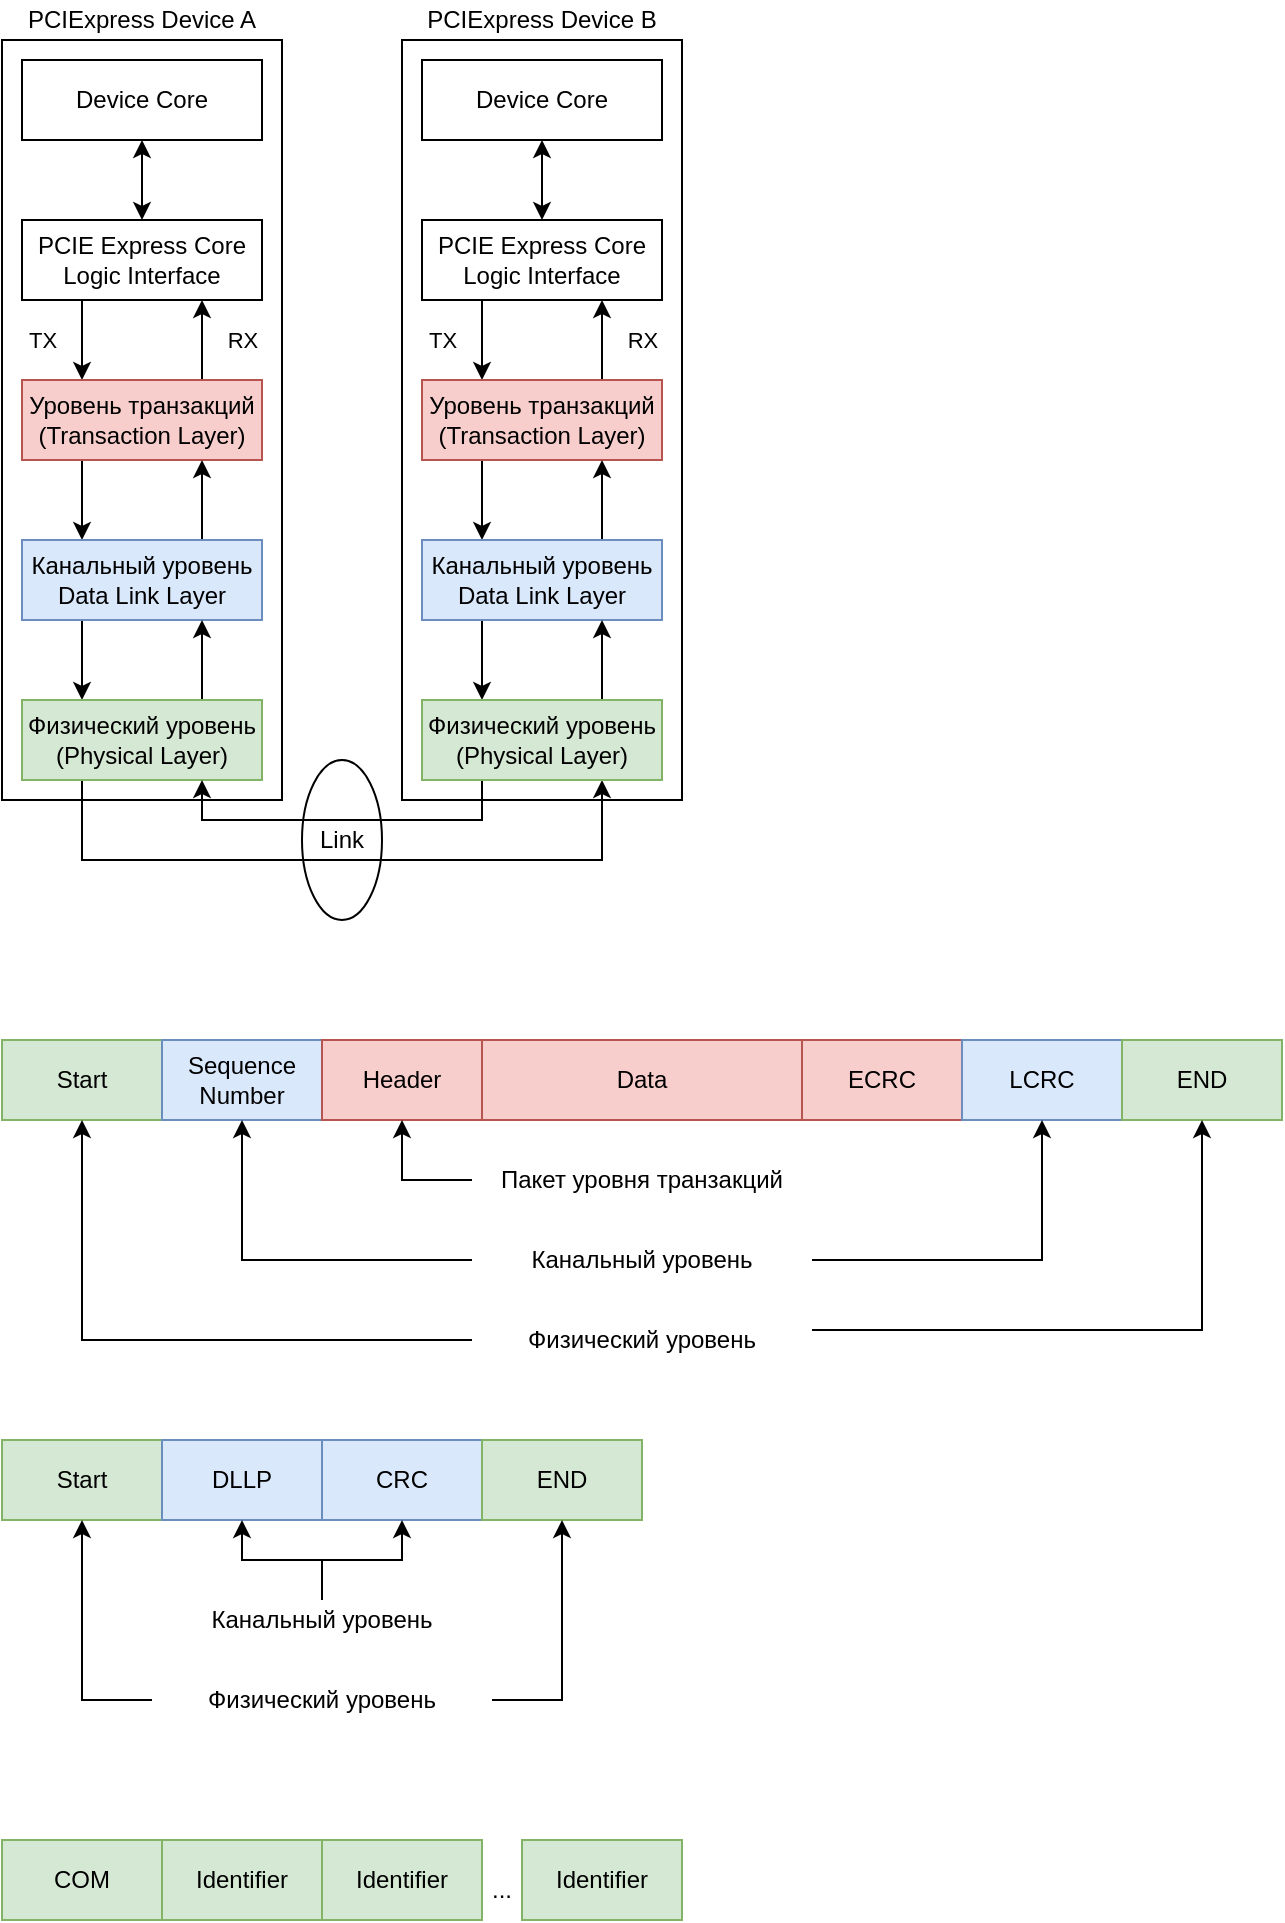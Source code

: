 <mxfile version="15.5.2" type="device"><diagram id="Y37vOt7BlEggfZ7gWae3" name="Page-1"><mxGraphModel dx="1360" dy="777" grid="1" gridSize="10" guides="1" tooltips="1" connect="1" arrows="1" fold="1" page="1" pageScale="1" pageWidth="827" pageHeight="1169" math="0" shadow="0"><root><mxCell id="0"/><mxCell id="1" parent="0"/><mxCell id="6ZKeXBTlNfHTLHXJJAaK-1" value="PCIExpress Device A" style="text;html=1;strokeColor=none;fillColor=none;align=center;verticalAlign=middle;whiteSpace=wrap;rounded=0;" parent="1" vertex="1"><mxGeometry x="50" y="40" width="120" height="20" as="geometry"/></mxCell><mxCell id="6ZKeXBTlNfHTLHXJJAaK-2" value="PCIExpress Device B" style="text;html=1;strokeColor=none;fillColor=none;align=center;verticalAlign=middle;whiteSpace=wrap;rounded=0;" parent="1" vertex="1"><mxGeometry x="250" y="40" width="120" height="20" as="geometry"/></mxCell><mxCell id="6ZKeXBTlNfHTLHXJJAaK-3" value="Device Core" style="rounded=0;whiteSpace=wrap;html=1;" parent="1" vertex="1"><mxGeometry x="50" y="70" width="120" height="40" as="geometry"/></mxCell><mxCell id="6ZKeXBTlNfHTLHXJJAaK-12" value="TX" style="edgeStyle=orthogonalEdgeStyle;rounded=0;orthogonalLoop=1;jettySize=auto;html=1;exitX=0.25;exitY=1;exitDx=0;exitDy=0;entryX=0.25;entryY=0;entryDx=0;entryDy=0;" parent="1" source="6ZKeXBTlNfHTLHXJJAaK-4" target="6ZKeXBTlNfHTLHXJJAaK-5" edge="1"><mxGeometry y="-20" relative="1" as="geometry"><mxPoint as="offset"/></mxGeometry></mxCell><mxCell id="6ZKeXBTlNfHTLHXJJAaK-14" style="edgeStyle=orthogonalEdgeStyle;rounded=0;orthogonalLoop=1;jettySize=auto;html=1;exitX=0.5;exitY=0;exitDx=0;exitDy=0;entryX=0.5;entryY=1;entryDx=0;entryDy=0;startArrow=classic;startFill=1;" parent="1" source="6ZKeXBTlNfHTLHXJJAaK-4" target="6ZKeXBTlNfHTLHXJJAaK-3" edge="1"><mxGeometry relative="1" as="geometry"/></mxCell><mxCell id="6ZKeXBTlNfHTLHXJJAaK-4" value="PCIE Express Core&lt;br&gt;Logic Interface" style="rounded=0;whiteSpace=wrap;html=1;" parent="1" vertex="1"><mxGeometry x="50" y="150" width="120" height="40" as="geometry"/></mxCell><mxCell id="6ZKeXBTlNfHTLHXJJAaK-10" style="edgeStyle=orthogonalEdgeStyle;rounded=0;orthogonalLoop=1;jettySize=auto;html=1;exitX=0.25;exitY=1;exitDx=0;exitDy=0;entryX=0.25;entryY=0;entryDx=0;entryDy=0;" parent="1" source="6ZKeXBTlNfHTLHXJJAaK-5" target="6ZKeXBTlNfHTLHXJJAaK-6" edge="1"><mxGeometry relative="1" as="geometry"/></mxCell><mxCell id="6ZKeXBTlNfHTLHXJJAaK-13" value="RX" style="edgeStyle=orthogonalEdgeStyle;rounded=0;orthogonalLoop=1;jettySize=auto;html=1;exitX=0.75;exitY=0;exitDx=0;exitDy=0;entryX=0.75;entryY=1;entryDx=0;entryDy=0;" parent="1" source="6ZKeXBTlNfHTLHXJJAaK-5" target="6ZKeXBTlNfHTLHXJJAaK-4" edge="1"><mxGeometry y="-20" relative="1" as="geometry"><mxPoint as="offset"/></mxGeometry></mxCell><mxCell id="6ZKeXBTlNfHTLHXJJAaK-5" value="Уровень транзакций (Transaction Layer)" style="rounded=0;whiteSpace=wrap;html=1;fillColor=#f8cecc;strokeColor=#b85450;" parent="1" vertex="1"><mxGeometry x="50" y="230" width="120" height="40" as="geometry"/></mxCell><mxCell id="6ZKeXBTlNfHTLHXJJAaK-8" style="edgeStyle=orthogonalEdgeStyle;rounded=0;orthogonalLoop=1;jettySize=auto;html=1;exitX=0.25;exitY=1;exitDx=0;exitDy=0;entryX=0.25;entryY=0;entryDx=0;entryDy=0;" parent="1" source="6ZKeXBTlNfHTLHXJJAaK-6" target="6ZKeXBTlNfHTLHXJJAaK-7" edge="1"><mxGeometry relative="1" as="geometry"/></mxCell><mxCell id="6ZKeXBTlNfHTLHXJJAaK-11" style="edgeStyle=orthogonalEdgeStyle;rounded=0;orthogonalLoop=1;jettySize=auto;html=1;exitX=0.75;exitY=0;exitDx=0;exitDy=0;entryX=0.75;entryY=1;entryDx=0;entryDy=0;" parent="1" source="6ZKeXBTlNfHTLHXJJAaK-6" target="6ZKeXBTlNfHTLHXJJAaK-5" edge="1"><mxGeometry relative="1" as="geometry"/></mxCell><mxCell id="6ZKeXBTlNfHTLHXJJAaK-6" value="Канальный уровень&lt;br&gt;Data Link Layer" style="rounded=0;whiteSpace=wrap;html=1;fillColor=#dae8fc;strokeColor=#6c8ebf;" parent="1" vertex="1"><mxGeometry x="50" y="310" width="120" height="40" as="geometry"/></mxCell><mxCell id="6ZKeXBTlNfHTLHXJJAaK-9" style="edgeStyle=orthogonalEdgeStyle;rounded=0;orthogonalLoop=1;jettySize=auto;html=1;exitX=0.75;exitY=0;exitDx=0;exitDy=0;entryX=0.75;entryY=1;entryDx=0;entryDy=0;" parent="1" source="6ZKeXBTlNfHTLHXJJAaK-7" target="6ZKeXBTlNfHTLHXJJAaK-6" edge="1"><mxGeometry relative="1" as="geometry"/></mxCell><mxCell id="6ZKeXBTlNfHTLHXJJAaK-28" style="edgeStyle=orthogonalEdgeStyle;rounded=0;orthogonalLoop=1;jettySize=auto;html=1;exitX=0.25;exitY=1;exitDx=0;exitDy=0;entryX=0.75;entryY=1;entryDx=0;entryDy=0;startArrow=none;startFill=0;" parent="1" source="6ZKeXBTlNfHTLHXJJAaK-7" target="6ZKeXBTlNfHTLHXJJAaK-26" edge="1"><mxGeometry relative="1" as="geometry"><Array as="points"><mxPoint x="80" y="470"/><mxPoint x="340" y="470"/></Array></mxGeometry></mxCell><mxCell id="6ZKeXBTlNfHTLHXJJAaK-7" value="Физический уровень&lt;br&gt;(Physical Layer)" style="rounded=0;whiteSpace=wrap;html=1;fillColor=#d5e8d4;strokeColor=#82b366;" parent="1" vertex="1"><mxGeometry x="50" y="390" width="120" height="40" as="geometry"/></mxCell><mxCell id="6ZKeXBTlNfHTLHXJJAaK-15" value="Device Core" style="rounded=0;whiteSpace=wrap;html=1;" parent="1" vertex="1"><mxGeometry x="250" y="70" width="120" height="40" as="geometry"/></mxCell><mxCell id="6ZKeXBTlNfHTLHXJJAaK-16" value="TX" style="edgeStyle=orthogonalEdgeStyle;rounded=0;orthogonalLoop=1;jettySize=auto;html=1;exitX=0.25;exitY=1;exitDx=0;exitDy=0;entryX=0.25;entryY=0;entryDx=0;entryDy=0;" parent="1" source="6ZKeXBTlNfHTLHXJJAaK-18" target="6ZKeXBTlNfHTLHXJJAaK-21" edge="1"><mxGeometry y="-20" relative="1" as="geometry"><mxPoint as="offset"/></mxGeometry></mxCell><mxCell id="6ZKeXBTlNfHTLHXJJAaK-17" style="edgeStyle=orthogonalEdgeStyle;rounded=0;orthogonalLoop=1;jettySize=auto;html=1;exitX=0.5;exitY=0;exitDx=0;exitDy=0;entryX=0.5;entryY=1;entryDx=0;entryDy=0;startArrow=classic;startFill=1;" parent="1" source="6ZKeXBTlNfHTLHXJJAaK-18" target="6ZKeXBTlNfHTLHXJJAaK-15" edge="1"><mxGeometry relative="1" as="geometry"/></mxCell><mxCell id="6ZKeXBTlNfHTLHXJJAaK-18" value="PCIE Express Core&lt;br&gt;Logic Interface" style="rounded=0;whiteSpace=wrap;html=1;" parent="1" vertex="1"><mxGeometry x="250" y="150" width="120" height="40" as="geometry"/></mxCell><mxCell id="6ZKeXBTlNfHTLHXJJAaK-19" style="edgeStyle=orthogonalEdgeStyle;rounded=0;orthogonalLoop=1;jettySize=auto;html=1;exitX=0.25;exitY=1;exitDx=0;exitDy=0;entryX=0.25;entryY=0;entryDx=0;entryDy=0;" parent="1" source="6ZKeXBTlNfHTLHXJJAaK-21" target="6ZKeXBTlNfHTLHXJJAaK-24" edge="1"><mxGeometry relative="1" as="geometry"/></mxCell><mxCell id="6ZKeXBTlNfHTLHXJJAaK-20" value="RX" style="edgeStyle=orthogonalEdgeStyle;rounded=0;orthogonalLoop=1;jettySize=auto;html=1;exitX=0.75;exitY=0;exitDx=0;exitDy=0;entryX=0.75;entryY=1;entryDx=0;entryDy=0;" parent="1" source="6ZKeXBTlNfHTLHXJJAaK-21" target="6ZKeXBTlNfHTLHXJJAaK-18" edge="1"><mxGeometry y="-20" relative="1" as="geometry"><mxPoint as="offset"/></mxGeometry></mxCell><mxCell id="6ZKeXBTlNfHTLHXJJAaK-21" value="Уровень транзакций (Transaction Layer)" style="rounded=0;whiteSpace=wrap;html=1;fillColor=#f8cecc;strokeColor=#b85450;" parent="1" vertex="1"><mxGeometry x="250" y="230" width="120" height="40" as="geometry"/></mxCell><mxCell id="6ZKeXBTlNfHTLHXJJAaK-22" style="edgeStyle=orthogonalEdgeStyle;rounded=0;orthogonalLoop=1;jettySize=auto;html=1;exitX=0.25;exitY=1;exitDx=0;exitDy=0;entryX=0.25;entryY=0;entryDx=0;entryDy=0;" parent="1" source="6ZKeXBTlNfHTLHXJJAaK-24" target="6ZKeXBTlNfHTLHXJJAaK-26" edge="1"><mxGeometry relative="1" as="geometry"/></mxCell><mxCell id="6ZKeXBTlNfHTLHXJJAaK-23" style="edgeStyle=orthogonalEdgeStyle;rounded=0;orthogonalLoop=1;jettySize=auto;html=1;exitX=0.75;exitY=0;exitDx=0;exitDy=0;entryX=0.75;entryY=1;entryDx=0;entryDy=0;" parent="1" source="6ZKeXBTlNfHTLHXJJAaK-24" target="6ZKeXBTlNfHTLHXJJAaK-21" edge="1"><mxGeometry relative="1" as="geometry"/></mxCell><mxCell id="6ZKeXBTlNfHTLHXJJAaK-24" value="Канальный уровень&lt;br&gt;Data Link Layer" style="rounded=0;whiteSpace=wrap;html=1;fillColor=#dae8fc;strokeColor=#6c8ebf;" parent="1" vertex="1"><mxGeometry x="250" y="310" width="120" height="40" as="geometry"/></mxCell><mxCell id="6ZKeXBTlNfHTLHXJJAaK-25" style="edgeStyle=orthogonalEdgeStyle;rounded=0;orthogonalLoop=1;jettySize=auto;html=1;exitX=0.75;exitY=0;exitDx=0;exitDy=0;entryX=0.75;entryY=1;entryDx=0;entryDy=0;" parent="1" source="6ZKeXBTlNfHTLHXJJAaK-26" target="6ZKeXBTlNfHTLHXJJAaK-24" edge="1"><mxGeometry relative="1" as="geometry"/></mxCell><mxCell id="6ZKeXBTlNfHTLHXJJAaK-27" style="edgeStyle=orthogonalEdgeStyle;rounded=0;orthogonalLoop=1;jettySize=auto;html=1;exitX=0.25;exitY=1;exitDx=0;exitDy=0;entryX=0.75;entryY=1;entryDx=0;entryDy=0;startArrow=none;startFill=0;" parent="1" source="6ZKeXBTlNfHTLHXJJAaK-26" target="6ZKeXBTlNfHTLHXJJAaK-7" edge="1"><mxGeometry relative="1" as="geometry"/></mxCell><mxCell id="6ZKeXBTlNfHTLHXJJAaK-26" value="Физический уровень&lt;br&gt;(Physical Layer)" style="rounded=0;whiteSpace=wrap;html=1;fillColor=#d5e8d4;strokeColor=#82b366;" parent="1" vertex="1"><mxGeometry x="250" y="390" width="120" height="40" as="geometry"/></mxCell><mxCell id="6ZKeXBTlNfHTLHXJJAaK-29" value="Link" style="ellipse;whiteSpace=wrap;html=1;fillColor=none;" parent="1" vertex="1"><mxGeometry x="190" y="420" width="40" height="80" as="geometry"/></mxCell><mxCell id="6ZKeXBTlNfHTLHXJJAaK-31" value="" style="rounded=0;whiteSpace=wrap;html=1;fillColor=none;" parent="1" vertex="1"><mxGeometry x="240" y="60" width="140" height="380" as="geometry"/></mxCell><mxCell id="6ZKeXBTlNfHTLHXJJAaK-32" value="" style="rounded=0;whiteSpace=wrap;html=1;fillColor=none;" parent="1" vertex="1"><mxGeometry x="40" y="60" width="140" height="380" as="geometry"/></mxCell><mxCell id="6ZKeXBTlNfHTLHXJJAaK-33" value="Start" style="rounded=0;whiteSpace=wrap;html=1;fillColor=#d5e8d4;strokeColor=#82b366;" parent="1" vertex="1"><mxGeometry x="40" y="560" width="80" height="40" as="geometry"/></mxCell><mxCell id="6ZKeXBTlNfHTLHXJJAaK-34" value="Sequence Number" style="rounded=0;whiteSpace=wrap;html=1;fillColor=#dae8fc;strokeColor=#6c8ebf;" parent="1" vertex="1"><mxGeometry x="120" y="560" width="80" height="40" as="geometry"/></mxCell><mxCell id="6ZKeXBTlNfHTLHXJJAaK-35" value="Header" style="rounded=0;whiteSpace=wrap;html=1;fillColor=#f8cecc;strokeColor=#b85450;" parent="1" vertex="1"><mxGeometry x="200" y="560" width="80" height="40" as="geometry"/></mxCell><mxCell id="6ZKeXBTlNfHTLHXJJAaK-36" value="Data" style="rounded=0;whiteSpace=wrap;html=1;fillColor=#f8cecc;strokeColor=#b85450;" parent="1" vertex="1"><mxGeometry x="280" y="560" width="160" height="40" as="geometry"/></mxCell><mxCell id="6ZKeXBTlNfHTLHXJJAaK-37" value="ECRC" style="rounded=0;whiteSpace=wrap;html=1;fillColor=#f8cecc;strokeColor=#b85450;" parent="1" vertex="1"><mxGeometry x="440" y="560" width="80" height="40" as="geometry"/></mxCell><mxCell id="6ZKeXBTlNfHTLHXJJAaK-38" value="LCRC" style="rounded=0;whiteSpace=wrap;html=1;fillColor=#dae8fc;strokeColor=#6c8ebf;" parent="1" vertex="1"><mxGeometry x="520" y="560" width="80" height="40" as="geometry"/></mxCell><mxCell id="6ZKeXBTlNfHTLHXJJAaK-39" value="END" style="rounded=0;whiteSpace=wrap;html=1;fillColor=#d5e8d4;strokeColor=#82b366;" parent="1" vertex="1"><mxGeometry x="600" y="560" width="80" height="40" as="geometry"/></mxCell><mxCell id="6ZKeXBTlNfHTLHXJJAaK-47" style="edgeStyle=orthogonalEdgeStyle;rounded=0;orthogonalLoop=1;jettySize=auto;html=1;exitX=0;exitY=0.5;exitDx=0;exitDy=0;entryX=0.5;entryY=1;entryDx=0;entryDy=0;startArrow=none;startFill=0;" parent="1" source="6ZKeXBTlNfHTLHXJJAaK-40" target="6ZKeXBTlNfHTLHXJJAaK-35" edge="1"><mxGeometry relative="1" as="geometry"/></mxCell><mxCell id="6ZKeXBTlNfHTLHXJJAaK-40" value="Пакет уровня транзакций" style="text;html=1;strokeColor=none;fillColor=none;align=center;verticalAlign=middle;whiteSpace=wrap;rounded=0;" parent="1" vertex="1"><mxGeometry x="275" y="620" width="170" height="20" as="geometry"/></mxCell><mxCell id="6ZKeXBTlNfHTLHXJJAaK-45" style="edgeStyle=orthogonalEdgeStyle;rounded=0;orthogonalLoop=1;jettySize=auto;html=1;exitX=1;exitY=0.5;exitDx=0;exitDy=0;startArrow=none;startFill=0;" parent="1" source="6ZKeXBTlNfHTLHXJJAaK-41" target="6ZKeXBTlNfHTLHXJJAaK-38" edge="1"><mxGeometry relative="1" as="geometry"/></mxCell><mxCell id="6ZKeXBTlNfHTLHXJJAaK-46" style="edgeStyle=orthogonalEdgeStyle;rounded=0;orthogonalLoop=1;jettySize=auto;html=1;exitX=0;exitY=0.5;exitDx=0;exitDy=0;entryX=0.5;entryY=1;entryDx=0;entryDy=0;startArrow=none;startFill=0;" parent="1" source="6ZKeXBTlNfHTLHXJJAaK-41" target="6ZKeXBTlNfHTLHXJJAaK-34" edge="1"><mxGeometry relative="1" as="geometry"/></mxCell><mxCell id="6ZKeXBTlNfHTLHXJJAaK-41" value="Канальный уровень" style="text;html=1;strokeColor=none;fillColor=none;align=center;verticalAlign=middle;whiteSpace=wrap;rounded=0;" parent="1" vertex="1"><mxGeometry x="275" y="660" width="170" height="20" as="geometry"/></mxCell><mxCell id="6ZKeXBTlNfHTLHXJJAaK-43" style="edgeStyle=orthogonalEdgeStyle;rounded=0;orthogonalLoop=1;jettySize=auto;html=1;exitX=0;exitY=0.5;exitDx=0;exitDy=0;entryX=0.5;entryY=1;entryDx=0;entryDy=0;startArrow=none;startFill=0;" parent="1" source="6ZKeXBTlNfHTLHXJJAaK-42" target="6ZKeXBTlNfHTLHXJJAaK-33" edge="1"><mxGeometry relative="1" as="geometry"/></mxCell><mxCell id="6ZKeXBTlNfHTLHXJJAaK-44" style="edgeStyle=orthogonalEdgeStyle;rounded=0;orthogonalLoop=1;jettySize=auto;html=1;exitX=1;exitY=0.25;exitDx=0;exitDy=0;entryX=0.5;entryY=1;entryDx=0;entryDy=0;startArrow=none;startFill=0;" parent="1" source="6ZKeXBTlNfHTLHXJJAaK-42" target="6ZKeXBTlNfHTLHXJJAaK-39" edge="1"><mxGeometry relative="1" as="geometry"/></mxCell><mxCell id="6ZKeXBTlNfHTLHXJJAaK-42" value="Физический уровень" style="text;html=1;strokeColor=none;fillColor=none;align=center;verticalAlign=middle;whiteSpace=wrap;rounded=0;" parent="1" vertex="1"><mxGeometry x="275" y="700" width="170" height="20" as="geometry"/></mxCell><mxCell id="rc8dyWZz2m7BlL0K1mSB-1" value="Start" style="rounded=0;whiteSpace=wrap;html=1;fillColor=#d5e8d4;strokeColor=#82b366;" vertex="1" parent="1"><mxGeometry x="40" y="760" width="80" height="40" as="geometry"/></mxCell><mxCell id="rc8dyWZz2m7BlL0K1mSB-2" value="DLLP" style="rounded=0;whiteSpace=wrap;html=1;fillColor=#dae8fc;strokeColor=#6c8ebf;" vertex="1" parent="1"><mxGeometry x="120" y="760" width="80" height="40" as="geometry"/></mxCell><mxCell id="rc8dyWZz2m7BlL0K1mSB-3" value="CRC" style="rounded=0;whiteSpace=wrap;html=1;fillColor=#dae8fc;strokeColor=#6c8ebf;" vertex="1" parent="1"><mxGeometry x="200" y="760" width="80" height="40" as="geometry"/></mxCell><mxCell id="rc8dyWZz2m7BlL0K1mSB-4" value="END" style="rounded=0;whiteSpace=wrap;html=1;fillColor=#d5e8d4;strokeColor=#82b366;" vertex="1" parent="1"><mxGeometry x="280" y="760" width="80" height="40" as="geometry"/></mxCell><mxCell id="rc8dyWZz2m7BlL0K1mSB-8" style="edgeStyle=orthogonalEdgeStyle;rounded=0;orthogonalLoop=1;jettySize=auto;html=1;exitX=0.5;exitY=0;exitDx=0;exitDy=0;entryX=0.5;entryY=1;entryDx=0;entryDy=0;" edge="1" parent="1" source="rc8dyWZz2m7BlL0K1mSB-5" target="rc8dyWZz2m7BlL0K1mSB-3"><mxGeometry relative="1" as="geometry"/></mxCell><mxCell id="rc8dyWZz2m7BlL0K1mSB-9" style="edgeStyle=orthogonalEdgeStyle;rounded=0;orthogonalLoop=1;jettySize=auto;html=1;exitX=0.5;exitY=0;exitDx=0;exitDy=0;entryX=0.5;entryY=1;entryDx=0;entryDy=0;" edge="1" parent="1" source="rc8dyWZz2m7BlL0K1mSB-5" target="rc8dyWZz2m7BlL0K1mSB-2"><mxGeometry relative="1" as="geometry"/></mxCell><mxCell id="rc8dyWZz2m7BlL0K1mSB-5" value="Канальный уровень" style="text;html=1;strokeColor=none;fillColor=none;align=center;verticalAlign=middle;whiteSpace=wrap;rounded=0;" vertex="1" parent="1"><mxGeometry x="130" y="840" width="140" height="20" as="geometry"/></mxCell><mxCell id="rc8dyWZz2m7BlL0K1mSB-10" style="edgeStyle=orthogonalEdgeStyle;rounded=0;orthogonalLoop=1;jettySize=auto;html=1;exitX=1;exitY=0.5;exitDx=0;exitDy=0;entryX=0.5;entryY=1;entryDx=0;entryDy=0;" edge="1" parent="1" source="rc8dyWZz2m7BlL0K1mSB-6" target="rc8dyWZz2m7BlL0K1mSB-4"><mxGeometry relative="1" as="geometry"/></mxCell><mxCell id="rc8dyWZz2m7BlL0K1mSB-11" style="edgeStyle=orthogonalEdgeStyle;rounded=0;orthogonalLoop=1;jettySize=auto;html=1;exitX=0;exitY=0.5;exitDx=0;exitDy=0;entryX=0.5;entryY=1;entryDx=0;entryDy=0;" edge="1" parent="1" source="rc8dyWZz2m7BlL0K1mSB-6" target="rc8dyWZz2m7BlL0K1mSB-1"><mxGeometry relative="1" as="geometry"/></mxCell><mxCell id="rc8dyWZz2m7BlL0K1mSB-6" value="Физический уровень" style="text;html=1;strokeColor=none;fillColor=none;align=center;verticalAlign=middle;whiteSpace=wrap;rounded=0;" vertex="1" parent="1"><mxGeometry x="115" y="880" width="170" height="20" as="geometry"/></mxCell><mxCell id="rc8dyWZz2m7BlL0K1mSB-12" value="COM" style="rounded=0;whiteSpace=wrap;html=1;fillColor=#d5e8d4;strokeColor=#82b366;" vertex="1" parent="1"><mxGeometry x="40" y="960" width="80" height="40" as="geometry"/></mxCell><mxCell id="rc8dyWZz2m7BlL0K1mSB-13" value="Identifier" style="rounded=0;whiteSpace=wrap;html=1;fillColor=#d5e8d4;strokeColor=#82b366;" vertex="1" parent="1"><mxGeometry x="120" y="960" width="80" height="40" as="geometry"/></mxCell><mxCell id="rc8dyWZz2m7BlL0K1mSB-14" value="Identifier" style="rounded=0;whiteSpace=wrap;html=1;fillColor=#d5e8d4;strokeColor=#82b366;" vertex="1" parent="1"><mxGeometry x="200" y="960" width="80" height="40" as="geometry"/></mxCell><mxCell id="rc8dyWZz2m7BlL0K1mSB-15" value="Identifier" style="rounded=0;whiteSpace=wrap;html=1;fillColor=#d5e8d4;strokeColor=#82b366;" vertex="1" parent="1"><mxGeometry x="300" y="960" width="80" height="40" as="geometry"/></mxCell><mxCell id="rc8dyWZz2m7BlL0K1mSB-16" value="..." style="text;html=1;strokeColor=none;fillColor=none;align=center;verticalAlign=middle;whiteSpace=wrap;rounded=0;" vertex="1" parent="1"><mxGeometry x="260" y="970" width="60" height="30" as="geometry"/></mxCell></root></mxGraphModel></diagram></mxfile>